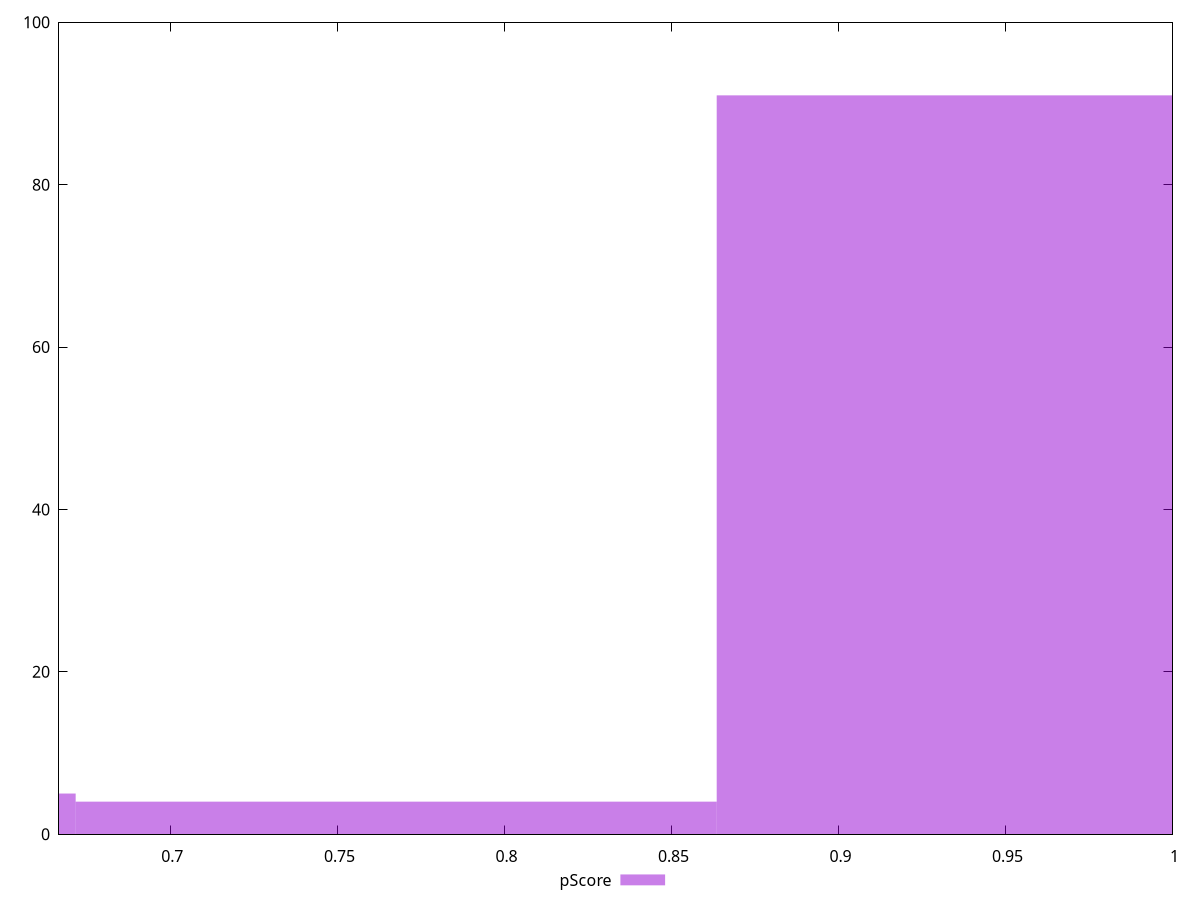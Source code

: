 reset

$pScore <<EOF
0.959506067101457 91
0.7676048536811656 4
0.5757036402608742 5
EOF

set key outside below
set boxwidth 0.1919012134202914
set xrange [0.6666666666666666:1]
set yrange [0:100]
set trange [0:100]
set style fill transparent solid 0.5 noborder
set terminal svg size 640, 490 enhanced background rgb 'white'
set output "report_00011_2021-02-09T10:53:21.242Z/unminified-css/samples/pages/pScore/histogram.svg"

plot $pScore title "pScore" with boxes

reset
